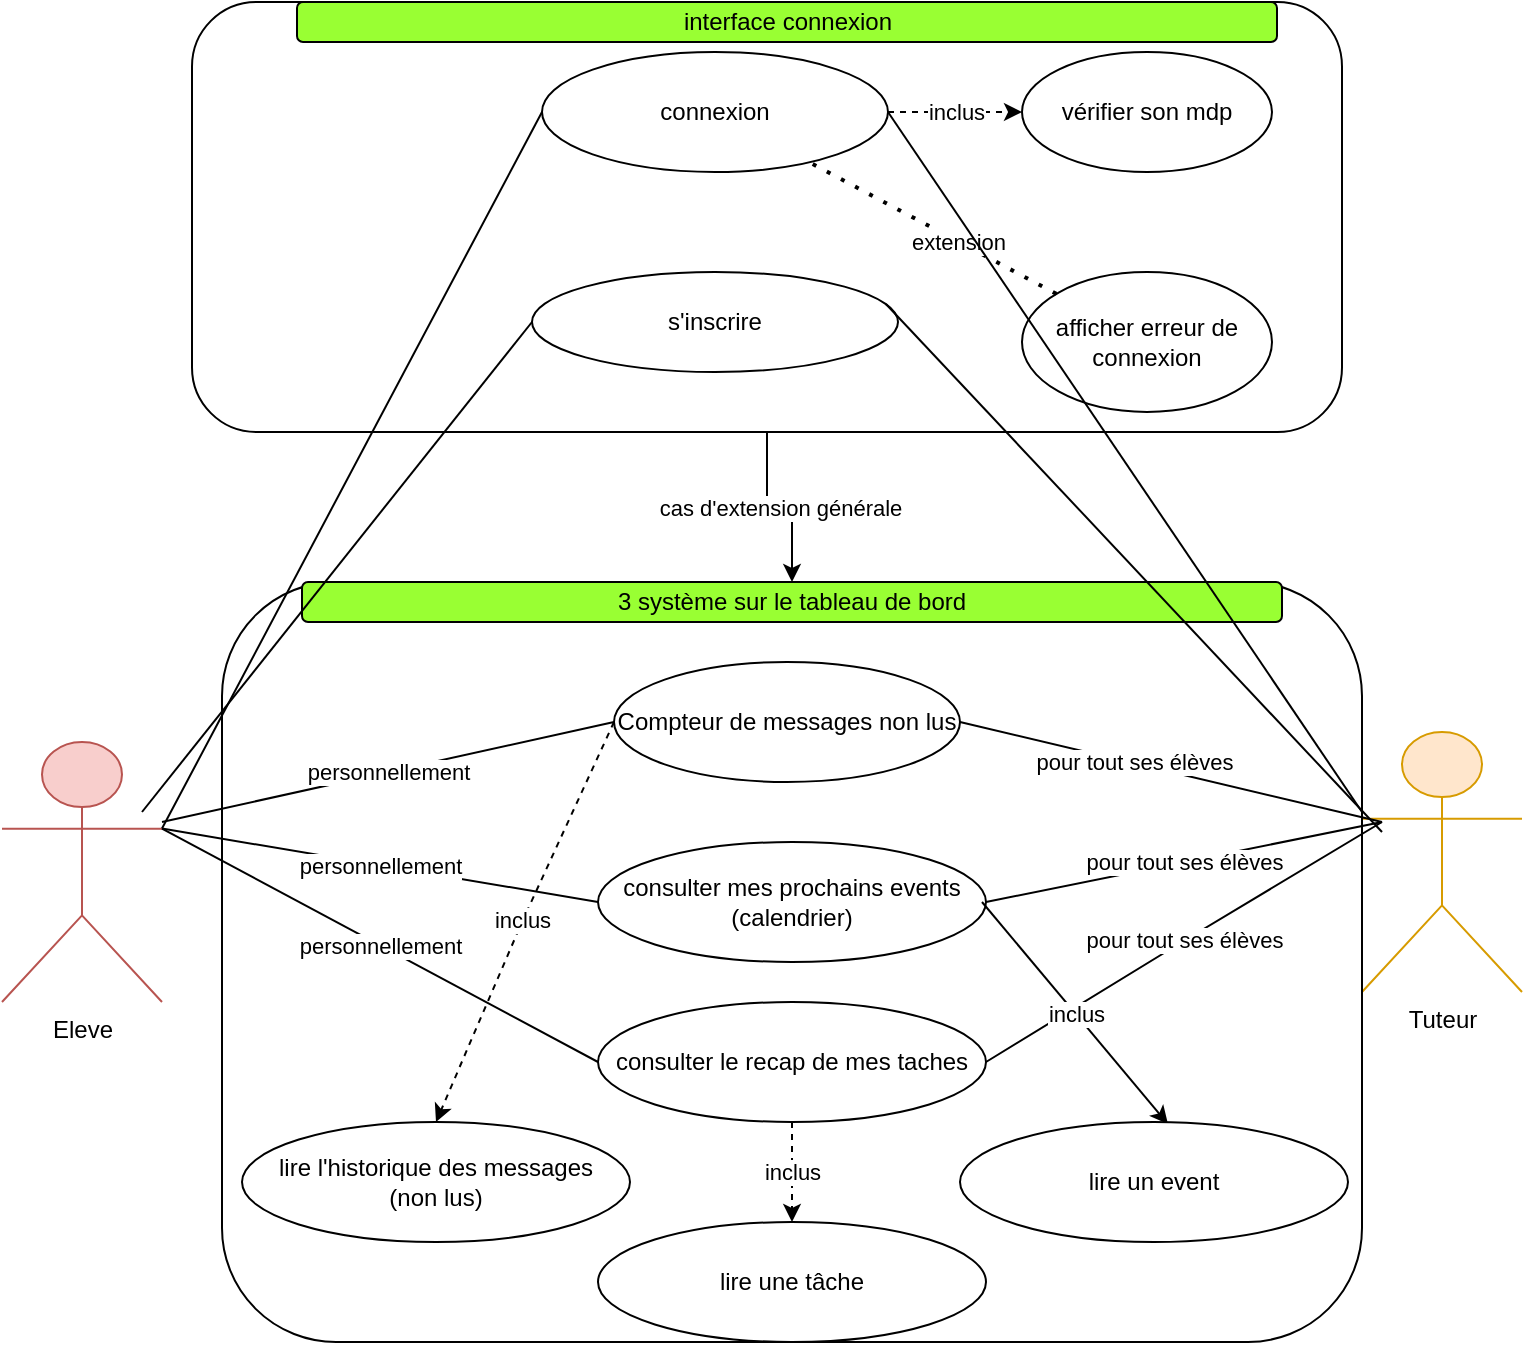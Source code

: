<mxfile version="20.6.0" type="github" pages="4">
  <diagram id="JmbNH9plOv7im64DtWaO" name="access">
    <mxGraphModel dx="1406" dy="774" grid="1" gridSize="10" guides="1" tooltips="1" connect="1" arrows="1" fold="1" page="1" pageScale="1" pageWidth="827" pageHeight="1169" math="0" shadow="0">
      <root>
        <mxCell id="0" />
        <mxCell id="1" parent="0" />
        <mxCell id="x8goX8AUCKIJsK1haMdq-16" value="cas d&#39;extension générale" style="edgeStyle=orthogonalEdgeStyle;rounded=0;orthogonalLoop=1;jettySize=auto;html=1;" edge="1" parent="1" source="x8goX8AUCKIJsK1haMdq-4" target="x8goX8AUCKIJsK1haMdq-15">
          <mxGeometry relative="1" as="geometry" />
        </mxCell>
        <mxCell id="x8goX8AUCKIJsK1haMdq-4" value="" style="rounded=1;whiteSpace=wrap;html=1;" vertex="1" parent="1">
          <mxGeometry x="145" y="105" width="575" height="215" as="geometry" />
        </mxCell>
        <mxCell id="x8goX8AUCKIJsK1haMdq-10" value="inclus" style="edgeStyle=orthogonalEdgeStyle;rounded=0;orthogonalLoop=1;jettySize=auto;html=1;dashed=1;" edge="1" parent="1" source="x8goX8AUCKIJsK1haMdq-1" target="x8goX8AUCKIJsK1haMdq-8">
          <mxGeometry relative="1" as="geometry" />
        </mxCell>
        <mxCell id="x8goX8AUCKIJsK1haMdq-1" value="connexion" style="ellipse;whiteSpace=wrap;html=1;" vertex="1" parent="1">
          <mxGeometry x="320" y="130" width="173" height="60" as="geometry" />
        </mxCell>
        <mxCell id="x8goX8AUCKIJsK1haMdq-5" value="s&#39;inscrire" style="ellipse;whiteSpace=wrap;html=1;" vertex="1" parent="1">
          <mxGeometry x="315" y="240" width="183" height="50" as="geometry" />
        </mxCell>
        <mxCell id="x8goX8AUCKIJsK1haMdq-6" value="Eleve" style="shape=umlActor;verticalLabelPosition=bottom;verticalAlign=top;html=1;outlineConnect=0;fillColor=#f8cecc;strokeColor=#b85450;" vertex="1" parent="1">
          <mxGeometry x="50" y="475" width="80" height="130" as="geometry" />
        </mxCell>
        <mxCell id="x8goX8AUCKIJsK1haMdq-7" value="Tuteur" style="shape=umlActor;verticalLabelPosition=bottom;verticalAlign=top;html=1;outlineConnect=0;fillColor=#ffe6cc;strokeColor=#d79b00;" vertex="1" parent="1">
          <mxGeometry x="730" y="470" width="80" height="130" as="geometry" />
        </mxCell>
        <mxCell id="x8goX8AUCKIJsK1haMdq-8" value="vérifier son mdp" style="ellipse;whiteSpace=wrap;html=1;" vertex="1" parent="1">
          <mxGeometry x="560" y="130" width="125" height="60" as="geometry" />
        </mxCell>
        <mxCell id="x8goX8AUCKIJsK1haMdq-11" value="afficher erreur de connexion" style="ellipse;whiteSpace=wrap;html=1;" vertex="1" parent="1">
          <mxGeometry x="560" y="240" width="125" height="70" as="geometry" />
        </mxCell>
        <mxCell id="x8goX8AUCKIJsK1haMdq-12" value="" style="endArrow=none;dashed=1;html=1;dashPattern=1 3;strokeWidth=2;rounded=0;" edge="1" parent="1" source="x8goX8AUCKIJsK1haMdq-11" target="x8goX8AUCKIJsK1haMdq-1">
          <mxGeometry width="50" height="50" relative="1" as="geometry">
            <mxPoint x="481.5" y="210" as="sourcePoint" />
            <mxPoint x="531.5" y="160" as="targetPoint" />
          </mxGeometry>
        </mxCell>
        <mxCell id="x8goX8AUCKIJsK1haMdq-14" value="extension" style="edgeLabel;html=1;align=center;verticalAlign=middle;resizable=0;points=[];" vertex="1" connectable="0" parent="x8goX8AUCKIJsK1haMdq-12">
          <mxGeometry x="-0.193" relative="1" as="geometry">
            <mxPoint as="offset" />
          </mxGeometry>
        </mxCell>
        <mxCell id="x8goX8AUCKIJsK1haMdq-15" value="" style="rounded=1;whiteSpace=wrap;html=1;" vertex="1" parent="1">
          <mxGeometry x="160" y="395" width="570" height="380" as="geometry" />
        </mxCell>
        <mxCell id="x8goX8AUCKIJsK1haMdq-17" value="3 système sur le tableau de bord" style="rounded=1;whiteSpace=wrap;html=1;fillColor=#99FF33;" vertex="1" parent="1">
          <mxGeometry x="200" y="395" width="490" height="20" as="geometry" />
        </mxCell>
        <mxCell id="x8goX8AUCKIJsK1haMdq-23" value="Compteur de messages non lus" style="ellipse;whiteSpace=wrap;html=1;" vertex="1" parent="1">
          <mxGeometry x="356" y="435" width="173" height="60" as="geometry" />
        </mxCell>
        <mxCell id="x8goX8AUCKIJsK1haMdq-24" value="consulter mes prochains events&lt;br&gt;(calendrier)" style="ellipse;whiteSpace=wrap;html=1;" vertex="1" parent="1">
          <mxGeometry x="348" y="525" width="194" height="60" as="geometry" />
        </mxCell>
        <mxCell id="x8goX8AUCKIJsK1haMdq-28" value="" style="endArrow=none;html=1;rounded=0;entryX=0;entryY=0.5;entryDx=0;entryDy=0;" edge="1" parent="1" target="x8goX8AUCKIJsK1haMdq-5">
          <mxGeometry width="50" height="50" relative="1" as="geometry">
            <mxPoint x="120" y="510" as="sourcePoint" />
            <mxPoint x="170" y="460" as="targetPoint" />
          </mxGeometry>
        </mxCell>
        <mxCell id="x8goX8AUCKIJsK1haMdq-29" value="" style="endArrow=none;html=1;rounded=0;entryX=0;entryY=0.5;entryDx=0;entryDy=0;exitX=1;exitY=0.333;exitDx=0;exitDy=0;exitPerimeter=0;" edge="1" parent="1" source="x8goX8AUCKIJsK1haMdq-6">
          <mxGeometry width="50" height="50" relative="1" as="geometry">
            <mxPoint x="125" y="405" as="sourcePoint" />
            <mxPoint x="320" y="160" as="targetPoint" />
          </mxGeometry>
        </mxCell>
        <mxCell id="x8goX8AUCKIJsK1haMdq-31" value="personnellement" style="endArrow=none;html=1;rounded=0;entryX=0;entryY=0.5;entryDx=0;entryDy=0;" edge="1" parent="1" target="x8goX8AUCKIJsK1haMdq-23">
          <mxGeometry width="50" height="50" relative="1" as="geometry">
            <mxPoint x="130" y="515" as="sourcePoint" />
            <mxPoint x="180" y="465" as="targetPoint" />
          </mxGeometry>
        </mxCell>
        <mxCell id="x8goX8AUCKIJsK1haMdq-32" value="" style="endArrow=none;html=1;rounded=0;entryX=1;entryY=0.5;entryDx=0;entryDy=0;" edge="1" parent="1" target="x8goX8AUCKIJsK1haMdq-1">
          <mxGeometry width="50" height="50" relative="1" as="geometry">
            <mxPoint x="730" y="510" as="sourcePoint" />
            <mxPoint x="780" y="460" as="targetPoint" />
          </mxGeometry>
        </mxCell>
        <mxCell id="x8goX8AUCKIJsK1haMdq-33" value="" style="endArrow=none;html=1;rounded=0;entryX=0.967;entryY=0.32;entryDx=0;entryDy=0;entryPerimeter=0;" edge="1" parent="1" target="x8goX8AUCKIJsK1haMdq-5">
          <mxGeometry width="50" height="50" relative="1" as="geometry">
            <mxPoint x="740" y="520" as="sourcePoint" />
            <mxPoint x="503" y="170" as="targetPoint" />
          </mxGeometry>
        </mxCell>
        <mxCell id="x8goX8AUCKIJsK1haMdq-34" value="" style="endArrow=none;html=1;rounded=0;" edge="1" parent="1">
          <mxGeometry width="50" height="50" relative="1" as="geometry">
            <mxPoint x="529" y="465" as="sourcePoint" />
            <mxPoint x="740" y="515" as="targetPoint" />
          </mxGeometry>
        </mxCell>
        <mxCell id="x8goX8AUCKIJsK1haMdq-35" value="pour tout ses élèves" style="edgeLabel;html=1;align=center;verticalAlign=middle;resizable=0;points=[];" vertex="1" connectable="0" parent="x8goX8AUCKIJsK1haMdq-34">
          <mxGeometry x="-0.177" y="1" relative="1" as="geometry">
            <mxPoint as="offset" />
          </mxGeometry>
        </mxCell>
        <mxCell id="x8goX8AUCKIJsK1haMdq-37" value="personnellement" style="endArrow=none;html=1;rounded=0;exitX=1;exitY=0.333;exitDx=0;exitDy=0;exitPerimeter=0;entryX=0;entryY=0.5;entryDx=0;entryDy=0;" edge="1" parent="1" source="x8goX8AUCKIJsK1haMdq-6" target="x8goX8AUCKIJsK1haMdq-24">
          <mxGeometry width="50" height="50" relative="1" as="geometry">
            <mxPoint x="290" y="575" as="sourcePoint" />
            <mxPoint x="340" y="525" as="targetPoint" />
          </mxGeometry>
        </mxCell>
        <mxCell id="x8goX8AUCKIJsK1haMdq-39" value="pour tout ses élèves" style="endArrow=none;html=1;rounded=0;exitX=1;exitY=0.5;exitDx=0;exitDy=0;" edge="1" parent="1" source="x8goX8AUCKIJsK1haMdq-24">
          <mxGeometry width="50" height="50" relative="1" as="geometry">
            <mxPoint x="620" y="590" as="sourcePoint" />
            <mxPoint x="740" y="515" as="targetPoint" />
          </mxGeometry>
        </mxCell>
        <mxCell id="x8goX8AUCKIJsK1haMdq-45" value="inclus" style="edgeStyle=orthogonalEdgeStyle;rounded=0;orthogonalLoop=1;jettySize=auto;html=1;dashed=1;" edge="1" parent="1" source="x8goX8AUCKIJsK1haMdq-40" target="x8goX8AUCKIJsK1haMdq-43">
          <mxGeometry relative="1" as="geometry" />
        </mxCell>
        <mxCell id="x8goX8AUCKIJsK1haMdq-40" value="consulter le recap de mes taches" style="ellipse;whiteSpace=wrap;html=1;" vertex="1" parent="1">
          <mxGeometry x="348" y="605" width="194" height="60" as="geometry" />
        </mxCell>
        <mxCell id="x8goX8AUCKIJsK1haMdq-41" value="personnellement" style="endArrow=none;html=1;rounded=0;exitX=1;exitY=0.333;exitDx=0;exitDy=0;exitPerimeter=0;entryX=0;entryY=0.5;entryDx=0;entryDy=0;" edge="1" parent="1" source="x8goX8AUCKIJsK1haMdq-6" target="x8goX8AUCKIJsK1haMdq-40">
          <mxGeometry width="50" height="50" relative="1" as="geometry">
            <mxPoint x="210" y="535" as="sourcePoint" />
            <mxPoint x="280" y="535" as="targetPoint" />
          </mxGeometry>
        </mxCell>
        <mxCell id="x8goX8AUCKIJsK1haMdq-42" value="pour tout ses élèves" style="endArrow=none;html=1;rounded=0;exitX=1;exitY=0.5;exitDx=0;exitDy=0;" edge="1" parent="1" source="x8goX8AUCKIJsK1haMdq-40">
          <mxGeometry width="50" height="50" relative="1" as="geometry">
            <mxPoint x="542" y="635" as="sourcePoint" />
            <mxPoint x="740" y="515" as="targetPoint" />
            <Array as="points">
              <mxPoint x="640" y="575" />
            </Array>
          </mxGeometry>
        </mxCell>
        <mxCell id="x8goX8AUCKIJsK1haMdq-43" value="lire une tâche" style="ellipse;whiteSpace=wrap;html=1;" vertex="1" parent="1">
          <mxGeometry x="348" y="715" width="194" height="60" as="geometry" />
        </mxCell>
        <mxCell id="x8goX8AUCKIJsK1haMdq-44" value="inclus" style="endArrow=classic;html=1;rounded=0;entryX=0.536;entryY=0.017;entryDx=0;entryDy=0;entryPerimeter=0;" edge="1" parent="1" target="x8goX8AUCKIJsK1haMdq-48">
          <mxGeometry width="50" height="50" relative="1" as="geometry">
            <mxPoint x="540" y="555" as="sourcePoint" />
            <mxPoint x="657.5" y="610" as="targetPoint" />
          </mxGeometry>
        </mxCell>
        <mxCell id="x8goX8AUCKIJsK1haMdq-46" value="inclus" style="endArrow=classic;html=1;rounded=0;dashed=1;exitX=0;exitY=0.5;exitDx=0;exitDy=0;entryX=0.5;entryY=0;entryDx=0;entryDy=0;" edge="1" parent="1" source="x8goX8AUCKIJsK1haMdq-23" target="x8goX8AUCKIJsK1haMdq-47">
          <mxGeometry width="50" height="50" relative="1" as="geometry">
            <mxPoint x="270" y="595" as="sourcePoint" />
            <mxPoint x="320" y="555" as="targetPoint" />
            <Array as="points">
              <mxPoint x="310" y="565" />
            </Array>
          </mxGeometry>
        </mxCell>
        <mxCell id="x8goX8AUCKIJsK1haMdq-47" value="lire l&#39;historique des messages&lt;br&gt;(non lus)" style="ellipse;whiteSpace=wrap;html=1;" vertex="1" parent="1">
          <mxGeometry x="170" y="665" width="194" height="60" as="geometry" />
        </mxCell>
        <mxCell id="x8goX8AUCKIJsK1haMdq-48" value="lire un event" style="ellipse;whiteSpace=wrap;html=1;" vertex="1" parent="1">
          <mxGeometry x="529" y="665" width="194" height="60" as="geometry" />
        </mxCell>
        <mxCell id="x8goX8AUCKIJsK1haMdq-49" value="interface connexion" style="rounded=1;whiteSpace=wrap;html=1;fillColor=#99FF33;" vertex="1" parent="1">
          <mxGeometry x="197.5" y="105" width="490" height="20" as="geometry" />
        </mxCell>
      </root>
    </mxGraphModel>
  </diagram>
  <diagram id="aoGBFeXHN97kCr6dhZRX" name="gestionnaire tâche">
    <mxGraphModel dx="1406" dy="774" grid="1" gridSize="10" guides="1" tooltips="1" connect="1" arrows="1" fold="1" page="1" pageScale="1" pageWidth="827" pageHeight="1169" math="0" shadow="0">
      <root>
        <mxCell id="0" />
        <mxCell id="1" parent="0" />
        <mxCell id="mY1KriiPoyrHtgzHpoHn-2" style="edgeStyle=orthogonalEdgeStyle;rounded=0;orthogonalLoop=1;jettySize=auto;html=1;dashed=1;" edge="1" parent="1" source="V46Psp4QoL1s7z6FGZ3A-1">
          <mxGeometry relative="1" as="geometry">
            <mxPoint x="110" y="600" as="targetPoint" />
          </mxGeometry>
        </mxCell>
        <mxCell id="V46Psp4QoL1s7z6FGZ3A-1" value="Elève&lt;br&gt;" style="shape=umlActor;verticalLabelPosition=bottom;verticalAlign=top;html=1;outlineConnect=0;fillColor=#f8cecc;strokeColor=#b85450;" vertex="1" parent="1">
          <mxGeometry x="110" y="410" width="100" height="170" as="geometry" />
        </mxCell>
        <mxCell id="V46Psp4QoL1s7z6FGZ3A-2" value="tuteur" style="shape=umlActor;verticalLabelPosition=bottom;verticalAlign=top;html=1;outlineConnect=0;fillColor=#ffe6cc;strokeColor=#d79b00;" vertex="1" parent="1">
          <mxGeometry x="640" y="420" width="100" height="170" as="geometry" />
        </mxCell>
        <mxCell id="mY1KriiPoyrHtgzHpoHn-6" value="gestionnaire de tâche" style="swimlane;whiteSpace=wrap;html=1;fillColor=#99FF33;" vertex="1" parent="1">
          <mxGeometry x="270" y="120" width="270" height="570" as="geometry" />
        </mxCell>
        <mxCell id="mY1KriiPoyrHtgzHpoHn-8" value="Créer une tache" style="ellipse;whiteSpace=wrap;html=1;" vertex="1" parent="mY1KriiPoyrHtgzHpoHn-6">
          <mxGeometry x="84" y="60" width="120" height="80" as="geometry" />
        </mxCell>
        <mxCell id="mY1KriiPoyrHtgzHpoHn-9" value="Lire une tache" style="ellipse;whiteSpace=wrap;html=1;" vertex="1" parent="mY1KriiPoyrHtgzHpoHn-6">
          <mxGeometry x="84" y="170" width="120" height="80" as="geometry" />
        </mxCell>
        <mxCell id="mY1KriiPoyrHtgzHpoHn-10" value="modifier une tache" style="ellipse;whiteSpace=wrap;html=1;" vertex="1" parent="mY1KriiPoyrHtgzHpoHn-6">
          <mxGeometry x="84" y="270" width="120" height="80" as="geometry" />
        </mxCell>
        <mxCell id="mY1KriiPoyrHtgzHpoHn-11" value="supprimer une tache" style="ellipse;whiteSpace=wrap;html=1;" vertex="1" parent="mY1KriiPoyrHtgzHpoHn-6">
          <mxGeometry x="84" y="370" width="120" height="80" as="geometry" />
        </mxCell>
        <mxCell id="mY1KriiPoyrHtgzHpoHn-12" value="systeme de drag and drop" style="ellipse;whiteSpace=wrap;html=1;" vertex="1" parent="mY1KriiPoyrHtgzHpoHn-6">
          <mxGeometry x="84" y="480" width="120" height="80" as="geometry" />
        </mxCell>
        <mxCell id="mY1KriiPoyrHtgzHpoHn-16" value="" style="endArrow=none;html=1;rounded=0;entryX=1;entryY=0.5;entryDx=0;entryDy=0;exitX=0.25;exitY=0.1;exitDx=0;exitDy=0;exitPerimeter=0;" edge="1" parent="1" source="V46Psp4QoL1s7z6FGZ3A-2" target="mY1KriiPoyrHtgzHpoHn-8">
          <mxGeometry width="50" height="50" relative="1" as="geometry">
            <mxPoint x="390" y="440" as="sourcePoint" />
            <mxPoint x="440" y="390" as="targetPoint" />
          </mxGeometry>
        </mxCell>
        <mxCell id="mY1KriiPoyrHtgzHpoHn-17" value="" style="endArrow=none;html=1;rounded=0;entryX=1.017;entryY=0.588;entryDx=0;entryDy=0;entryPerimeter=0;exitX=0.25;exitY=0.1;exitDx=0;exitDy=0;exitPerimeter=0;" edge="1" parent="1" source="V46Psp4QoL1s7z6FGZ3A-2" target="mY1KriiPoyrHtgzHpoHn-9">
          <mxGeometry width="50" height="50" relative="1" as="geometry">
            <mxPoint x="390" y="440" as="sourcePoint" />
            <mxPoint x="440" y="390" as="targetPoint" />
          </mxGeometry>
        </mxCell>
        <mxCell id="mY1KriiPoyrHtgzHpoHn-18" value="" style="endArrow=none;html=1;rounded=0;entryX=1;entryY=0.5;entryDx=0;entryDy=0;exitX=0.25;exitY=0.1;exitDx=0;exitDy=0;exitPerimeter=0;" edge="1" parent="1" source="V46Psp4QoL1s7z6FGZ3A-2" target="mY1KriiPoyrHtgzHpoHn-10">
          <mxGeometry width="50" height="50" relative="1" as="geometry">
            <mxPoint x="390" y="440" as="sourcePoint" />
            <mxPoint x="440" y="390" as="targetPoint" />
          </mxGeometry>
        </mxCell>
        <mxCell id="mY1KriiPoyrHtgzHpoHn-19" value="" style="endArrow=none;html=1;rounded=0;entryX=1;entryY=0.5;entryDx=0;entryDy=0;exitX=0.25;exitY=0.1;exitDx=0;exitDy=0;exitPerimeter=0;" edge="1" parent="1" source="V46Psp4QoL1s7z6FGZ3A-2" target="mY1KriiPoyrHtgzHpoHn-11">
          <mxGeometry width="50" height="50" relative="1" as="geometry">
            <mxPoint x="660" y="440" as="sourcePoint" />
            <mxPoint x="440" y="390" as="targetPoint" />
          </mxGeometry>
        </mxCell>
        <mxCell id="mY1KriiPoyrHtgzHpoHn-20" value="" style="endArrow=none;html=1;rounded=0;exitX=1;exitY=0.5;exitDx=0;exitDy=0;entryX=0.25;entryY=0.1;entryDx=0;entryDy=0;entryPerimeter=0;" edge="1" parent="1" source="mY1KriiPoyrHtgzHpoHn-12" target="V46Psp4QoL1s7z6FGZ3A-2">
          <mxGeometry width="50" height="50" relative="1" as="geometry">
            <mxPoint x="540" y="620" as="sourcePoint" />
            <mxPoint x="590" y="570" as="targetPoint" />
          </mxGeometry>
        </mxCell>
        <mxCell id="mY1KriiPoyrHtgzHpoHn-21" value="" style="endArrow=none;html=1;rounded=0;exitX=0.75;exitY=0.1;exitDx=0;exitDy=0;exitPerimeter=0;entryX=0;entryY=0.5;entryDx=0;entryDy=0;" edge="1" parent="1" source="V46Psp4QoL1s7z6FGZ3A-1" target="mY1KriiPoyrHtgzHpoHn-8">
          <mxGeometry width="50" height="50" relative="1" as="geometry">
            <mxPoint x="390" y="440" as="sourcePoint" />
            <mxPoint x="440" y="390" as="targetPoint" />
          </mxGeometry>
        </mxCell>
        <mxCell id="mY1KriiPoyrHtgzHpoHn-22" value="" style="endArrow=none;html=1;rounded=0;exitX=0.75;exitY=0.1;exitDx=0;exitDy=0;exitPerimeter=0;entryX=0;entryY=0.5;entryDx=0;entryDy=0;" edge="1" parent="1" source="V46Psp4QoL1s7z6FGZ3A-1" target="mY1KriiPoyrHtgzHpoHn-9">
          <mxGeometry width="50" height="50" relative="1" as="geometry">
            <mxPoint x="390" y="440" as="sourcePoint" />
            <mxPoint x="440" y="390" as="targetPoint" />
          </mxGeometry>
        </mxCell>
        <mxCell id="mY1KriiPoyrHtgzHpoHn-23" value="" style="endArrow=none;html=1;rounded=0;exitX=0.75;exitY=0.1;exitDx=0;exitDy=0;exitPerimeter=0;entryX=0;entryY=0.5;entryDx=0;entryDy=0;" edge="1" parent="1" source="V46Psp4QoL1s7z6FGZ3A-1" target="mY1KriiPoyrHtgzHpoHn-10">
          <mxGeometry width="50" height="50" relative="1" as="geometry">
            <mxPoint x="390" y="440" as="sourcePoint" />
            <mxPoint x="440" y="390" as="targetPoint" />
          </mxGeometry>
        </mxCell>
        <mxCell id="mY1KriiPoyrHtgzHpoHn-24" value="" style="endArrow=none;html=1;rounded=0;exitX=0.75;exitY=0.1;exitDx=0;exitDy=0;exitPerimeter=0;entryX=0;entryY=0.5;entryDx=0;entryDy=0;" edge="1" parent="1" source="V46Psp4QoL1s7z6FGZ3A-1" target="mY1KriiPoyrHtgzHpoHn-11">
          <mxGeometry width="50" height="50" relative="1" as="geometry">
            <mxPoint x="390" y="440" as="sourcePoint" />
            <mxPoint x="440" y="390" as="targetPoint" />
          </mxGeometry>
        </mxCell>
        <mxCell id="mY1KriiPoyrHtgzHpoHn-25" value="" style="endArrow=none;html=1;rounded=0;exitX=0.75;exitY=0.1;exitDx=0;exitDy=0;exitPerimeter=0;entryX=0;entryY=0.5;entryDx=0;entryDy=0;" edge="1" parent="1" source="V46Psp4QoL1s7z6FGZ3A-1" target="mY1KriiPoyrHtgzHpoHn-12">
          <mxGeometry width="50" height="50" relative="1" as="geometry">
            <mxPoint x="220" y="560" as="sourcePoint" />
            <mxPoint x="270" y="510" as="targetPoint" />
          </mxGeometry>
        </mxCell>
      </root>
    </mxGraphModel>
  </diagram>
  <diagram name="Calendrier" id="9bo5lePYOyDKVHdIoB-N">
    <mxGraphModel dx="1406" dy="774" grid="1" gridSize="10" guides="1" tooltips="1" connect="1" arrows="1" fold="1" page="1" pageScale="1" pageWidth="827" pageHeight="1169" math="0" shadow="0">
      <root>
        <mxCell id="6OZmloAN0454OhiQK9Lf-0" />
        <mxCell id="6OZmloAN0454OhiQK9Lf-1" parent="6OZmloAN0454OhiQK9Lf-0" />
        <mxCell id="6OZmloAN0454OhiQK9Lf-2" style="edgeStyle=orthogonalEdgeStyle;rounded=0;orthogonalLoop=1;jettySize=auto;html=1;dashed=1;" edge="1" parent="6OZmloAN0454OhiQK9Lf-1" source="6OZmloAN0454OhiQK9Lf-3">
          <mxGeometry relative="1" as="geometry">
            <mxPoint x="110" y="600" as="targetPoint" />
          </mxGeometry>
        </mxCell>
        <mxCell id="6OZmloAN0454OhiQK9Lf-3" value="Elève&lt;br&gt;" style="shape=umlActor;verticalLabelPosition=bottom;verticalAlign=top;html=1;outlineConnect=0;fillColor=#f8cecc;strokeColor=#b85450;" vertex="1" parent="6OZmloAN0454OhiQK9Lf-1">
          <mxGeometry x="110" y="410" width="100" height="170" as="geometry" />
        </mxCell>
        <mxCell id="6OZmloAN0454OhiQK9Lf-4" value="tuteur" style="shape=umlActor;verticalLabelPosition=bottom;verticalAlign=top;html=1;outlineConnect=0;fillColor=#ffe6cc;strokeColor=#d79b00;" vertex="1" parent="6OZmloAN0454OhiQK9Lf-1">
          <mxGeometry x="640" y="420" width="100" height="170" as="geometry" />
        </mxCell>
        <mxCell id="6OZmloAN0454OhiQK9Lf-5" value="Calendrier" style="swimlane;whiteSpace=wrap;html=1;fillColor=#99FF33;" vertex="1" parent="6OZmloAN0454OhiQK9Lf-1">
          <mxGeometry x="270" y="120" width="270" height="570" as="geometry" />
        </mxCell>
        <mxCell id="6OZmloAN0454OhiQK9Lf-6" value="Créer un event" style="ellipse;whiteSpace=wrap;html=1;" vertex="1" parent="6OZmloAN0454OhiQK9Lf-5">
          <mxGeometry x="84" y="60" width="120" height="80" as="geometry" />
        </mxCell>
        <mxCell id="6OZmloAN0454OhiQK9Lf-7" value="lire un event" style="ellipse;whiteSpace=wrap;html=1;" vertex="1" parent="6OZmloAN0454OhiQK9Lf-5">
          <mxGeometry x="84" y="170" width="120" height="80" as="geometry" />
        </mxCell>
        <mxCell id="6OZmloAN0454OhiQK9Lf-8" value="modif un event" style="ellipse;whiteSpace=wrap;html=1;" vertex="1" parent="6OZmloAN0454OhiQK9Lf-5">
          <mxGeometry x="84" y="270" width="120" height="80" as="geometry" />
        </mxCell>
        <mxCell id="6OZmloAN0454OhiQK9Lf-9" value="supprimer un event" style="ellipse;whiteSpace=wrap;html=1;" vertex="1" parent="6OZmloAN0454OhiQK9Lf-5">
          <mxGeometry x="84" y="370" width="120" height="80" as="geometry" />
        </mxCell>
        <mxCell id="6OZmloAN0454OhiQK9Lf-11" value="" style="endArrow=none;html=1;rounded=0;entryX=1;entryY=0.5;entryDx=0;entryDy=0;exitX=0.25;exitY=0.1;exitDx=0;exitDy=0;exitPerimeter=0;" edge="1" parent="6OZmloAN0454OhiQK9Lf-1" source="6OZmloAN0454OhiQK9Lf-4" target="6OZmloAN0454OhiQK9Lf-6">
          <mxGeometry width="50" height="50" relative="1" as="geometry">
            <mxPoint x="390" y="440" as="sourcePoint" />
            <mxPoint x="440" y="390" as="targetPoint" />
          </mxGeometry>
        </mxCell>
        <mxCell id="6OZmloAN0454OhiQK9Lf-12" value="" style="endArrow=none;html=1;rounded=0;entryX=1.017;entryY=0.588;entryDx=0;entryDy=0;entryPerimeter=0;exitX=0.25;exitY=0.1;exitDx=0;exitDy=0;exitPerimeter=0;" edge="1" parent="6OZmloAN0454OhiQK9Lf-1" source="6OZmloAN0454OhiQK9Lf-4" target="6OZmloAN0454OhiQK9Lf-7">
          <mxGeometry width="50" height="50" relative="1" as="geometry">
            <mxPoint x="390" y="440" as="sourcePoint" />
            <mxPoint x="440" y="390" as="targetPoint" />
          </mxGeometry>
        </mxCell>
        <mxCell id="6OZmloAN0454OhiQK9Lf-13" value="" style="endArrow=none;html=1;rounded=0;entryX=1;entryY=0.5;entryDx=0;entryDy=0;exitX=0.25;exitY=0.1;exitDx=0;exitDy=0;exitPerimeter=0;" edge="1" parent="6OZmloAN0454OhiQK9Lf-1" source="6OZmloAN0454OhiQK9Lf-4" target="6OZmloAN0454OhiQK9Lf-8">
          <mxGeometry width="50" height="50" relative="1" as="geometry">
            <mxPoint x="390" y="440" as="sourcePoint" />
            <mxPoint x="440" y="390" as="targetPoint" />
          </mxGeometry>
        </mxCell>
        <mxCell id="6OZmloAN0454OhiQK9Lf-14" value="" style="endArrow=none;html=1;rounded=0;entryX=1;entryY=0.5;entryDx=0;entryDy=0;exitX=0.25;exitY=0.1;exitDx=0;exitDy=0;exitPerimeter=0;" edge="1" parent="6OZmloAN0454OhiQK9Lf-1" source="6OZmloAN0454OhiQK9Lf-4" target="6OZmloAN0454OhiQK9Lf-9">
          <mxGeometry width="50" height="50" relative="1" as="geometry">
            <mxPoint x="660" y="440" as="sourcePoint" />
            <mxPoint x="440" y="390" as="targetPoint" />
          </mxGeometry>
        </mxCell>
        <mxCell id="6OZmloAN0454OhiQK9Lf-16" value="" style="endArrow=none;html=1;rounded=0;exitX=0.75;exitY=0.1;exitDx=0;exitDy=0;exitPerimeter=0;entryX=0;entryY=0.5;entryDx=0;entryDy=0;" edge="1" parent="6OZmloAN0454OhiQK9Lf-1" source="6OZmloAN0454OhiQK9Lf-3" target="6OZmloAN0454OhiQK9Lf-6">
          <mxGeometry width="50" height="50" relative="1" as="geometry">
            <mxPoint x="390" y="440" as="sourcePoint" />
            <mxPoint x="440" y="390" as="targetPoint" />
          </mxGeometry>
        </mxCell>
        <mxCell id="6OZmloAN0454OhiQK9Lf-17" value="" style="endArrow=none;html=1;rounded=0;exitX=0.75;exitY=0.1;exitDx=0;exitDy=0;exitPerimeter=0;entryX=0;entryY=0.5;entryDx=0;entryDy=0;" edge="1" parent="6OZmloAN0454OhiQK9Lf-1" source="6OZmloAN0454OhiQK9Lf-3" target="6OZmloAN0454OhiQK9Lf-7">
          <mxGeometry width="50" height="50" relative="1" as="geometry">
            <mxPoint x="390" y="440" as="sourcePoint" />
            <mxPoint x="440" y="390" as="targetPoint" />
          </mxGeometry>
        </mxCell>
        <mxCell id="6OZmloAN0454OhiQK9Lf-18" value="" style="endArrow=none;html=1;rounded=0;exitX=0.75;exitY=0.1;exitDx=0;exitDy=0;exitPerimeter=0;entryX=0;entryY=0.5;entryDx=0;entryDy=0;" edge="1" parent="6OZmloAN0454OhiQK9Lf-1" source="6OZmloAN0454OhiQK9Lf-3" target="6OZmloAN0454OhiQK9Lf-8">
          <mxGeometry width="50" height="50" relative="1" as="geometry">
            <mxPoint x="390" y="440" as="sourcePoint" />
            <mxPoint x="440" y="390" as="targetPoint" />
          </mxGeometry>
        </mxCell>
        <mxCell id="6OZmloAN0454OhiQK9Lf-19" value="" style="endArrow=none;html=1;rounded=0;exitX=0.75;exitY=0.1;exitDx=0;exitDy=0;exitPerimeter=0;entryX=0;entryY=0.5;entryDx=0;entryDy=0;" edge="1" parent="6OZmloAN0454OhiQK9Lf-1" source="6OZmloAN0454OhiQK9Lf-3" target="6OZmloAN0454OhiQK9Lf-9">
          <mxGeometry width="50" height="50" relative="1" as="geometry">
            <mxPoint x="390" y="440" as="sourcePoint" />
            <mxPoint x="440" y="390" as="targetPoint" />
          </mxGeometry>
        </mxCell>
      </root>
    </mxGraphModel>
  </diagram>
  <diagram name="Chat" id="bHVI5X3kdvl5-eVCYC3F">
    <mxGraphModel dx="1406" dy="774" grid="1" gridSize="10" guides="1" tooltips="1" connect="1" arrows="1" fold="1" page="1" pageScale="1" pageWidth="827" pageHeight="1169" math="0" shadow="0">
      <root>
        <mxCell id="-L9hUrDSt0dJ781i3wqd-0" />
        <mxCell id="-L9hUrDSt0dJ781i3wqd-1" parent="-L9hUrDSt0dJ781i3wqd-0" />
        <mxCell id="-L9hUrDSt0dJ781i3wqd-2" style="edgeStyle=orthogonalEdgeStyle;rounded=0;orthogonalLoop=1;jettySize=auto;html=1;dashed=1;" edge="1" parent="-L9hUrDSt0dJ781i3wqd-1" source="-L9hUrDSt0dJ781i3wqd-3">
          <mxGeometry relative="1" as="geometry">
            <mxPoint x="110" y="600" as="targetPoint" />
          </mxGeometry>
        </mxCell>
        <mxCell id="-L9hUrDSt0dJ781i3wqd-3" value="Elève&lt;br&gt;" style="shape=umlActor;verticalLabelPosition=bottom;verticalAlign=top;html=1;outlineConnect=0;fillColor=#f8cecc;strokeColor=#b85450;" vertex="1" parent="-L9hUrDSt0dJ781i3wqd-1">
          <mxGeometry x="110" y="410" width="100" height="170" as="geometry" />
        </mxCell>
        <mxCell id="-L9hUrDSt0dJ781i3wqd-4" value="tuteur" style="shape=umlActor;verticalLabelPosition=bottom;verticalAlign=top;html=1;outlineConnect=0;fillColor=#ffe6cc;strokeColor=#d79b00;" vertex="1" parent="-L9hUrDSt0dJ781i3wqd-1">
          <mxGeometry x="640" y="420" width="100" height="170" as="geometry" />
        </mxCell>
        <mxCell id="-L9hUrDSt0dJ781i3wqd-5" value="Chat" style="swimlane;whiteSpace=wrap;html=1;fillColor=#99FF33;" vertex="1" parent="-L9hUrDSt0dJ781i3wqd-1">
          <mxGeometry x="270" y="120" width="270" height="570" as="geometry" />
        </mxCell>
        <mxCell id="-L9hUrDSt0dJ781i3wqd-6" value="message avec horodatage" style="ellipse;whiteSpace=wrap;html=1;" vertex="1" parent="-L9hUrDSt0dJ781i3wqd-5">
          <mxGeometry x="84" y="30" width="120" height="80" as="geometry" />
        </mxCell>
        <mxCell id="-L9hUrDSt0dJ781i3wqd-7" value="lire l&#39;histo des messages non lus" style="ellipse;whiteSpace=wrap;html=1;" vertex="1" parent="-L9hUrDSt0dJ781i3wqd-5">
          <mxGeometry x="84" y="120" width="120" height="80" as="geometry" />
        </mxCell>
        <mxCell id="-L9hUrDSt0dJ781i3wqd-8" value="lire un message avec photo" style="ellipse;whiteSpace=wrap;html=1;" vertex="1" parent="-L9hUrDSt0dJ781i3wqd-5">
          <mxGeometry x="84" y="210" width="120" height="80" as="geometry" />
        </mxCell>
        <mxCell id="-L9hUrDSt0dJ781i3wqd-9" value="supprimer un message" style="ellipse;whiteSpace=wrap;html=1;" vertex="1" parent="-L9hUrDSt0dJ781i3wqd-5">
          <mxGeometry x="84" y="300" width="120" height="80" as="geometry" />
        </mxCell>
        <mxCell id="ACwahnuMGQGZ2OzNCdmR-0" value="Créer un contact" style="ellipse;whiteSpace=wrap;html=1;" vertex="1" parent="-L9hUrDSt0dJ781i3wqd-5">
          <mxGeometry x="84" y="390" width="120" height="80" as="geometry" />
        </mxCell>
        <mxCell id="ACwahnuMGQGZ2OzNCdmR-1" value="Supprimer un contact" style="ellipse;whiteSpace=wrap;html=1;" vertex="1" parent="-L9hUrDSt0dJ781i3wqd-5">
          <mxGeometry x="84" y="490" width="120" height="80" as="geometry" />
        </mxCell>
        <mxCell id="-L9hUrDSt0dJ781i3wqd-10" value="" style="endArrow=none;html=1;rounded=0;entryX=1;entryY=0.5;entryDx=0;entryDy=0;exitX=0.25;exitY=0.1;exitDx=0;exitDy=0;exitPerimeter=0;" edge="1" parent="-L9hUrDSt0dJ781i3wqd-1" source="-L9hUrDSt0dJ781i3wqd-4" target="-L9hUrDSt0dJ781i3wqd-6">
          <mxGeometry width="50" height="50" relative="1" as="geometry">
            <mxPoint x="390" y="440" as="sourcePoint" />
            <mxPoint x="440" y="390" as="targetPoint" />
          </mxGeometry>
        </mxCell>
        <mxCell id="-L9hUrDSt0dJ781i3wqd-11" value="" style="endArrow=none;html=1;rounded=0;entryX=1.017;entryY=0.588;entryDx=0;entryDy=0;entryPerimeter=0;exitX=0.25;exitY=0.1;exitDx=0;exitDy=0;exitPerimeter=0;" edge="1" parent="-L9hUrDSt0dJ781i3wqd-1" source="-L9hUrDSt0dJ781i3wqd-4" target="-L9hUrDSt0dJ781i3wqd-7">
          <mxGeometry width="50" height="50" relative="1" as="geometry">
            <mxPoint x="390" y="440" as="sourcePoint" />
            <mxPoint x="440" y="390" as="targetPoint" />
          </mxGeometry>
        </mxCell>
        <mxCell id="-L9hUrDSt0dJ781i3wqd-12" value="" style="endArrow=none;html=1;rounded=0;entryX=1;entryY=0.5;entryDx=0;entryDy=0;exitX=0.25;exitY=0.1;exitDx=0;exitDy=0;exitPerimeter=0;" edge="1" parent="-L9hUrDSt0dJ781i3wqd-1" source="-L9hUrDSt0dJ781i3wqd-4" target="-L9hUrDSt0dJ781i3wqd-8">
          <mxGeometry width="50" height="50" relative="1" as="geometry">
            <mxPoint x="390" y="440" as="sourcePoint" />
            <mxPoint x="440" y="390" as="targetPoint" />
          </mxGeometry>
        </mxCell>
        <mxCell id="-L9hUrDSt0dJ781i3wqd-13" value="" style="endArrow=none;html=1;rounded=0;entryX=1;entryY=0.5;entryDx=0;entryDy=0;exitX=0.25;exitY=0.1;exitDx=0;exitDy=0;exitPerimeter=0;" edge="1" parent="-L9hUrDSt0dJ781i3wqd-1" source="-L9hUrDSt0dJ781i3wqd-4" target="-L9hUrDSt0dJ781i3wqd-9">
          <mxGeometry width="50" height="50" relative="1" as="geometry">
            <mxPoint x="660" y="440" as="sourcePoint" />
            <mxPoint x="440" y="390" as="targetPoint" />
          </mxGeometry>
        </mxCell>
        <mxCell id="-L9hUrDSt0dJ781i3wqd-14" value="" style="endArrow=none;html=1;rounded=0;exitX=0.75;exitY=0.1;exitDx=0;exitDy=0;exitPerimeter=0;entryX=0;entryY=0.5;entryDx=0;entryDy=0;" edge="1" parent="-L9hUrDSt0dJ781i3wqd-1" source="-L9hUrDSt0dJ781i3wqd-3" target="-L9hUrDSt0dJ781i3wqd-6">
          <mxGeometry width="50" height="50" relative="1" as="geometry">
            <mxPoint x="390" y="440" as="sourcePoint" />
            <mxPoint x="440" y="390" as="targetPoint" />
          </mxGeometry>
        </mxCell>
        <mxCell id="-L9hUrDSt0dJ781i3wqd-15" value="" style="endArrow=none;html=1;rounded=0;exitX=0.75;exitY=0.1;exitDx=0;exitDy=0;exitPerimeter=0;entryX=0;entryY=0.5;entryDx=0;entryDy=0;" edge="1" parent="-L9hUrDSt0dJ781i3wqd-1" source="-L9hUrDSt0dJ781i3wqd-3" target="-L9hUrDSt0dJ781i3wqd-7">
          <mxGeometry width="50" height="50" relative="1" as="geometry">
            <mxPoint x="390" y="440" as="sourcePoint" />
            <mxPoint x="440" y="390" as="targetPoint" />
          </mxGeometry>
        </mxCell>
        <mxCell id="-L9hUrDSt0dJ781i3wqd-16" value="" style="endArrow=none;html=1;rounded=0;exitX=0.75;exitY=0.1;exitDx=0;exitDy=0;exitPerimeter=0;entryX=0;entryY=0.5;entryDx=0;entryDy=0;" edge="1" parent="-L9hUrDSt0dJ781i3wqd-1" source="-L9hUrDSt0dJ781i3wqd-3" target="-L9hUrDSt0dJ781i3wqd-8">
          <mxGeometry width="50" height="50" relative="1" as="geometry">
            <mxPoint x="390" y="440" as="sourcePoint" />
            <mxPoint x="440" y="390" as="targetPoint" />
          </mxGeometry>
        </mxCell>
        <mxCell id="-L9hUrDSt0dJ781i3wqd-17" value="" style="endArrow=none;html=1;rounded=0;exitX=0.75;exitY=0.1;exitDx=0;exitDy=0;exitPerimeter=0;entryX=0;entryY=0.5;entryDx=0;entryDy=0;" edge="1" parent="-L9hUrDSt0dJ781i3wqd-1" source="-L9hUrDSt0dJ781i3wqd-3" target="-L9hUrDSt0dJ781i3wqd-9">
          <mxGeometry width="50" height="50" relative="1" as="geometry">
            <mxPoint x="390" y="440" as="sourcePoint" />
            <mxPoint x="440" y="390" as="targetPoint" />
          </mxGeometry>
        </mxCell>
        <mxCell id="ACwahnuMGQGZ2OzNCdmR-2" value="" style="endArrow=none;html=1;rounded=0;exitX=0.75;exitY=0.1;exitDx=0;exitDy=0;exitPerimeter=0;entryX=0;entryY=0.5;entryDx=0;entryDy=0;" edge="1" parent="-L9hUrDSt0dJ781i3wqd-1" source="-L9hUrDSt0dJ781i3wqd-3" target="ACwahnuMGQGZ2OzNCdmR-0">
          <mxGeometry width="50" height="50" relative="1" as="geometry">
            <mxPoint x="390" y="400" as="sourcePoint" />
            <mxPoint x="440" y="350" as="targetPoint" />
          </mxGeometry>
        </mxCell>
        <mxCell id="ACwahnuMGQGZ2OzNCdmR-3" value="" style="endArrow=none;html=1;rounded=0;exitX=1;exitY=0.5;exitDx=0;exitDy=0;entryX=0.25;entryY=0.1;entryDx=0;entryDy=0;entryPerimeter=0;" edge="1" parent="-L9hUrDSt0dJ781i3wqd-1" source="ACwahnuMGQGZ2OzNCdmR-0" target="-L9hUrDSt0dJ781i3wqd-4">
          <mxGeometry width="50" height="50" relative="1" as="geometry">
            <mxPoint x="390" y="400" as="sourcePoint" />
            <mxPoint x="440" y="350" as="targetPoint" />
          </mxGeometry>
        </mxCell>
        <mxCell id="ACwahnuMGQGZ2OzNCdmR-4" value="" style="endArrow=none;html=1;rounded=0;exitX=0.75;exitY=0.1;exitDx=0;exitDy=0;exitPerimeter=0;entryX=0;entryY=0.5;entryDx=0;entryDy=0;" edge="1" parent="-L9hUrDSt0dJ781i3wqd-1" source="-L9hUrDSt0dJ781i3wqd-3" target="ACwahnuMGQGZ2OzNCdmR-1">
          <mxGeometry width="50" height="50" relative="1" as="geometry">
            <mxPoint x="390" y="400" as="sourcePoint" />
            <mxPoint x="440" y="350" as="targetPoint" />
          </mxGeometry>
        </mxCell>
        <mxCell id="ACwahnuMGQGZ2OzNCdmR-5" value="" style="endArrow=none;html=1;rounded=0;exitX=1;exitY=0.5;exitDx=0;exitDy=0;entryX=0.25;entryY=0.1;entryDx=0;entryDy=0;entryPerimeter=0;" edge="1" parent="-L9hUrDSt0dJ781i3wqd-1" source="ACwahnuMGQGZ2OzNCdmR-1" target="-L9hUrDSt0dJ781i3wqd-4">
          <mxGeometry width="50" height="50" relative="1" as="geometry">
            <mxPoint x="390" y="400" as="sourcePoint" />
            <mxPoint x="440" y="350" as="targetPoint" />
          </mxGeometry>
        </mxCell>
      </root>
    </mxGraphModel>
  </diagram>
</mxfile>
